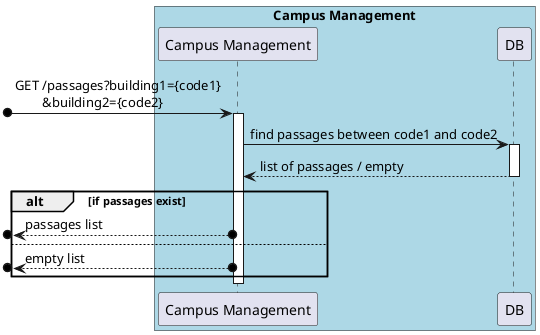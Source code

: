 @startuml SD Lv2

box "Campus Management" #LightBlue
    participant "Campus Management" as Campus
    participant "DB" as DB
end box

[o-> Campus : GET /passages?building1={code1}\n\t&building2={code2}
activate Campus

Campus -> DB : find passages between code1 and code2
activate DB
DB --> Campus : list of passages / empty
deactivate DB

alt if passages exist
    [o<--o Campus : passages list
else
    [o<--o Campus : empty list
end

deactivate Campus

@enduml
